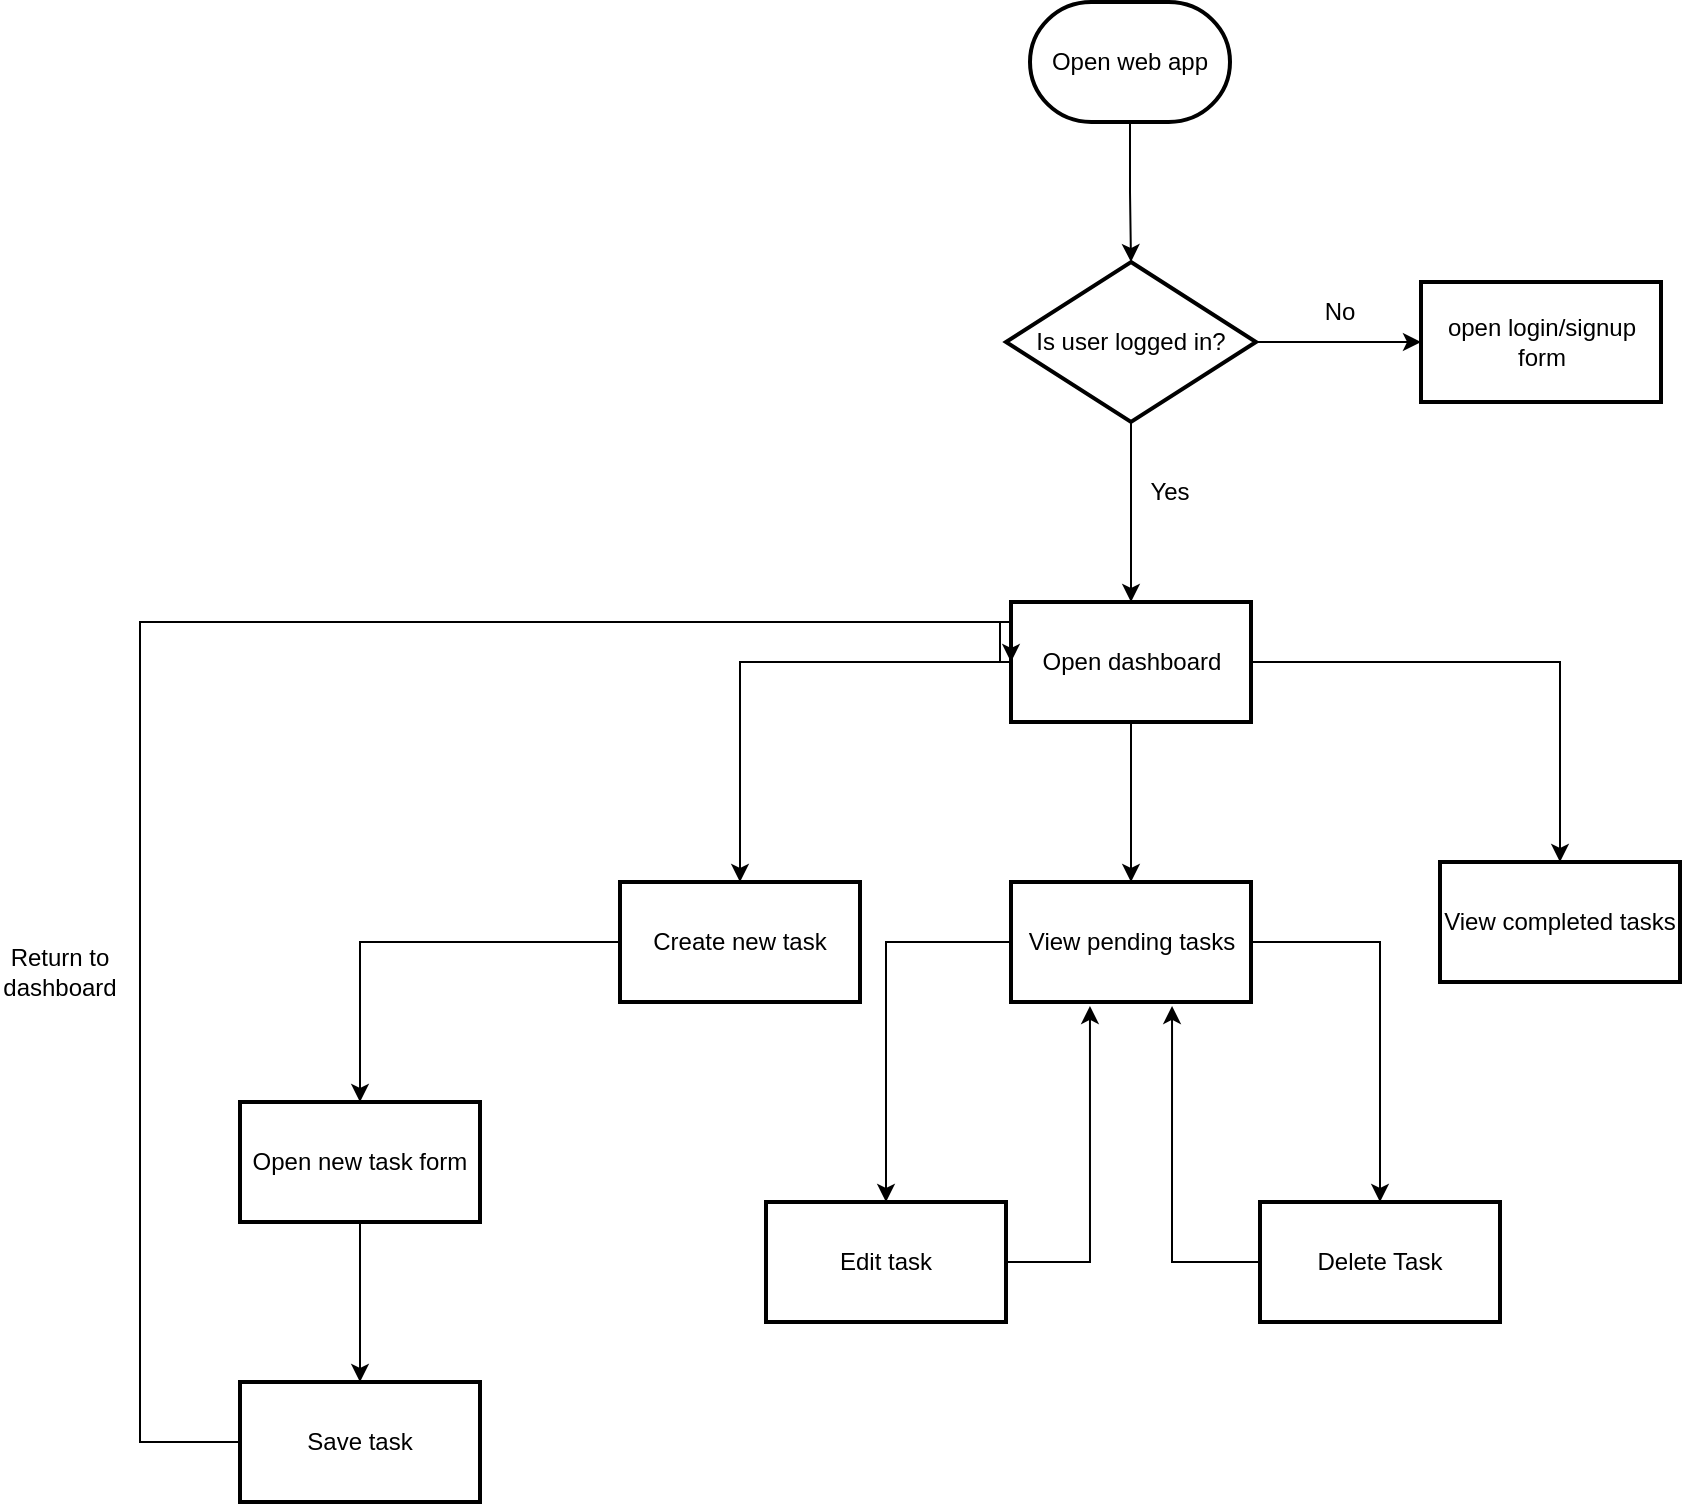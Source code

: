 <mxfile version="22.0.8" type="google">
  <diagram name="Page-1" id="2hhlV5lICPI1_EzE-fT2">
    <mxGraphModel dx="1730" dy="516" grid="1" gridSize="10" guides="1" tooltips="1" connect="1" arrows="1" fold="1" page="1" pageScale="1" pageWidth="850" pageHeight="1100" math="0" shadow="0">
      <root>
        <mxCell id="0" />
        <mxCell id="1" parent="0" />
        <mxCell id="e7iBW-JTomvz6q2-NAj2-3" value="" style="edgeStyle=orthogonalEdgeStyle;rounded=0;orthogonalLoop=1;jettySize=auto;html=1;" parent="1" source="e7iBW-JTomvz6q2-NAj2-1" target="e7iBW-JTomvz6q2-NAj2-2" edge="1">
          <mxGeometry relative="1" as="geometry" />
        </mxCell>
        <mxCell id="e7iBW-JTomvz6q2-NAj2-1" value="Open web app" style="strokeWidth=2;html=1;shape=mxgraph.flowchart.terminator;whiteSpace=wrap;" parent="1" vertex="1">
          <mxGeometry x="375" y="80" width="100" height="60" as="geometry" />
        </mxCell>
        <mxCell id="e7iBW-JTomvz6q2-NAj2-5" value="" style="edgeStyle=orthogonalEdgeStyle;rounded=0;orthogonalLoop=1;jettySize=auto;html=1;" parent="1" source="e7iBW-JTomvz6q2-NAj2-2" target="e7iBW-JTomvz6q2-NAj2-4" edge="1">
          <mxGeometry relative="1" as="geometry" />
        </mxCell>
        <mxCell id="e7iBW-JTomvz6q2-NAj2-7" value="" style="edgeStyle=orthogonalEdgeStyle;rounded=0;orthogonalLoop=1;jettySize=auto;html=1;" parent="1" source="e7iBW-JTomvz6q2-NAj2-2" target="e7iBW-JTomvz6q2-NAj2-6" edge="1">
          <mxGeometry relative="1" as="geometry" />
        </mxCell>
        <mxCell id="e7iBW-JTomvz6q2-NAj2-2" value="Is user logged in?" style="rhombus;whiteSpace=wrap;html=1;strokeWidth=2;" parent="1" vertex="1">
          <mxGeometry x="363" y="210" width="125" height="80" as="geometry" />
        </mxCell>
        <mxCell id="e7iBW-JTomvz6q2-NAj2-9" value="" style="edgeStyle=orthogonalEdgeStyle;rounded=0;orthogonalLoop=1;jettySize=auto;html=1;" parent="1" source="e7iBW-JTomvz6q2-NAj2-4" target="e7iBW-JTomvz6q2-NAj2-8" edge="1">
          <mxGeometry relative="1" as="geometry" />
        </mxCell>
        <mxCell id="e7iBW-JTomvz6q2-NAj2-13" value="" style="edgeStyle=orthogonalEdgeStyle;rounded=0;orthogonalLoop=1;jettySize=auto;html=1;" parent="1" source="e7iBW-JTomvz6q2-NAj2-4" target="e7iBW-JTomvz6q2-NAj2-12" edge="1">
          <mxGeometry relative="1" as="geometry" />
        </mxCell>
        <mxCell id="e7iBW-JTomvz6q2-NAj2-15" value="" style="edgeStyle=orthogonalEdgeStyle;rounded=0;orthogonalLoop=1;jettySize=auto;html=1;" parent="1" source="e7iBW-JTomvz6q2-NAj2-4" target="e7iBW-JTomvz6q2-NAj2-14" edge="1">
          <mxGeometry relative="1" as="geometry" />
        </mxCell>
        <mxCell id="e7iBW-JTomvz6q2-NAj2-4" value="Open dashboard" style="whiteSpace=wrap;html=1;strokeWidth=2;" parent="1" vertex="1">
          <mxGeometry x="365.5" y="380" width="120" height="60" as="geometry" />
        </mxCell>
        <mxCell id="e7iBW-JTomvz6q2-NAj2-6" value="open login/signup form" style="whiteSpace=wrap;html=1;strokeWidth=2;" parent="1" vertex="1">
          <mxGeometry x="570.5" y="220" width="120" height="60" as="geometry" />
        </mxCell>
        <mxCell id="e7iBW-JTomvz6q2-NAj2-17" value="" style="edgeStyle=orthogonalEdgeStyle;rounded=0;orthogonalLoop=1;jettySize=auto;html=1;" parent="1" source="e7iBW-JTomvz6q2-NAj2-8" target="e7iBW-JTomvz6q2-NAj2-16" edge="1">
          <mxGeometry relative="1" as="geometry" />
        </mxCell>
        <mxCell id="e7iBW-JTomvz6q2-NAj2-8" value="Create new task" style="whiteSpace=wrap;html=1;strokeWidth=2;" parent="1" vertex="1">
          <mxGeometry x="170" y="520" width="120" height="60" as="geometry" />
        </mxCell>
        <mxCell id="e7iBW-JTomvz6q2-NAj2-10" value="Yes" style="text;strokeColor=none;align=center;fillColor=none;html=1;verticalAlign=middle;whiteSpace=wrap;rounded=0;" parent="1" vertex="1">
          <mxGeometry x="415" y="310" width="60" height="30" as="geometry" />
        </mxCell>
        <mxCell id="e7iBW-JTomvz6q2-NAj2-11" value="No" style="text;strokeColor=none;align=center;fillColor=none;html=1;verticalAlign=middle;whiteSpace=wrap;rounded=0;" parent="1" vertex="1">
          <mxGeometry x="500" y="220" width="60" height="30" as="geometry" />
        </mxCell>
        <mxCell id="DKIYa8AIDG3xPpCdaN6d-2" value="" style="edgeStyle=orthogonalEdgeStyle;rounded=0;orthogonalLoop=1;jettySize=auto;html=1;" edge="1" parent="1" source="e7iBW-JTomvz6q2-NAj2-12" target="DKIYa8AIDG3xPpCdaN6d-1">
          <mxGeometry relative="1" as="geometry" />
        </mxCell>
        <mxCell id="DKIYa8AIDG3xPpCdaN6d-6" value="" style="edgeStyle=orthogonalEdgeStyle;rounded=0;orthogonalLoop=1;jettySize=auto;html=1;" edge="1" parent="1" source="e7iBW-JTomvz6q2-NAj2-12" target="DKIYa8AIDG3xPpCdaN6d-5">
          <mxGeometry relative="1" as="geometry" />
        </mxCell>
        <mxCell id="e7iBW-JTomvz6q2-NAj2-12" value="View pending tasks" style="whiteSpace=wrap;html=1;strokeWidth=2;" parent="1" vertex="1">
          <mxGeometry x="365.5" y="520" width="120" height="60" as="geometry" />
        </mxCell>
        <mxCell id="e7iBW-JTomvz6q2-NAj2-14" value="View completed tasks" style="whiteSpace=wrap;html=1;strokeWidth=2;" parent="1" vertex="1">
          <mxGeometry x="580" y="510" width="120" height="60" as="geometry" />
        </mxCell>
        <mxCell id="e7iBW-JTomvz6q2-NAj2-21" value="" style="edgeStyle=orthogonalEdgeStyle;rounded=0;orthogonalLoop=1;jettySize=auto;html=1;" parent="1" source="e7iBW-JTomvz6q2-NAj2-16" target="e7iBW-JTomvz6q2-NAj2-20" edge="1">
          <mxGeometry relative="1" as="geometry" />
        </mxCell>
        <mxCell id="e7iBW-JTomvz6q2-NAj2-16" value="Open new task form" style="whiteSpace=wrap;html=1;strokeWidth=2;" parent="1" vertex="1">
          <mxGeometry x="-20" y="630" width="120" height="60" as="geometry" />
        </mxCell>
        <mxCell id="e7iBW-JTomvz6q2-NAj2-22" style="edgeStyle=orthogonalEdgeStyle;rounded=0;orthogonalLoop=1;jettySize=auto;html=1;entryX=0;entryY=0.5;entryDx=0;entryDy=0;" parent="1" source="e7iBW-JTomvz6q2-NAj2-20" target="e7iBW-JTomvz6q2-NAj2-4" edge="1">
          <mxGeometry relative="1" as="geometry">
            <Array as="points">
              <mxPoint x="-70" y="800" />
              <mxPoint x="-70" y="390" />
              <mxPoint x="366" y="390" />
              <mxPoint x="366" y="410" />
              <mxPoint x="360" y="410" />
              <mxPoint x="360" y="390" />
              <mxPoint x="366" y="390" />
            </Array>
            <mxPoint x="320" y="390" as="targetPoint" />
          </mxGeometry>
        </mxCell>
        <mxCell id="e7iBW-JTomvz6q2-NAj2-20" value="Save task" style="whiteSpace=wrap;html=1;strokeWidth=2;" parent="1" vertex="1">
          <mxGeometry x="-20" y="770" width="120" height="60" as="geometry" />
        </mxCell>
        <mxCell id="e7iBW-JTomvz6q2-NAj2-24" value="Return to dashboard" style="text;strokeColor=none;align=center;fillColor=none;html=1;verticalAlign=middle;whiteSpace=wrap;rounded=0;" parent="1" vertex="1">
          <mxGeometry x="-140" y="550" width="60" height="30" as="geometry" />
        </mxCell>
        <mxCell id="DKIYa8AIDG3xPpCdaN6d-1" value="Edit task" style="whiteSpace=wrap;html=1;strokeWidth=2;" vertex="1" parent="1">
          <mxGeometry x="243" y="680" width="120" height="60" as="geometry" />
        </mxCell>
        <mxCell id="DKIYa8AIDG3xPpCdaN6d-5" value="Delete Task" style="whiteSpace=wrap;html=1;strokeWidth=2;" vertex="1" parent="1">
          <mxGeometry x="490" y="680" width="120" height="60" as="geometry" />
        </mxCell>
        <mxCell id="DKIYa8AIDG3xPpCdaN6d-7" style="edgeStyle=orthogonalEdgeStyle;rounded=0;orthogonalLoop=1;jettySize=auto;html=1;entryX=0.671;entryY=1.033;entryDx=0;entryDy=0;entryPerimeter=0;" edge="1" parent="1" source="DKIYa8AIDG3xPpCdaN6d-5" target="e7iBW-JTomvz6q2-NAj2-12">
          <mxGeometry relative="1" as="geometry" />
        </mxCell>
        <mxCell id="DKIYa8AIDG3xPpCdaN6d-8" style="edgeStyle=orthogonalEdgeStyle;rounded=0;orthogonalLoop=1;jettySize=auto;html=1;entryX=0.329;entryY=1.033;entryDx=0;entryDy=0;entryPerimeter=0;" edge="1" parent="1" source="DKIYa8AIDG3xPpCdaN6d-1" target="e7iBW-JTomvz6q2-NAj2-12">
          <mxGeometry relative="1" as="geometry" />
        </mxCell>
      </root>
    </mxGraphModel>
  </diagram>
</mxfile>
